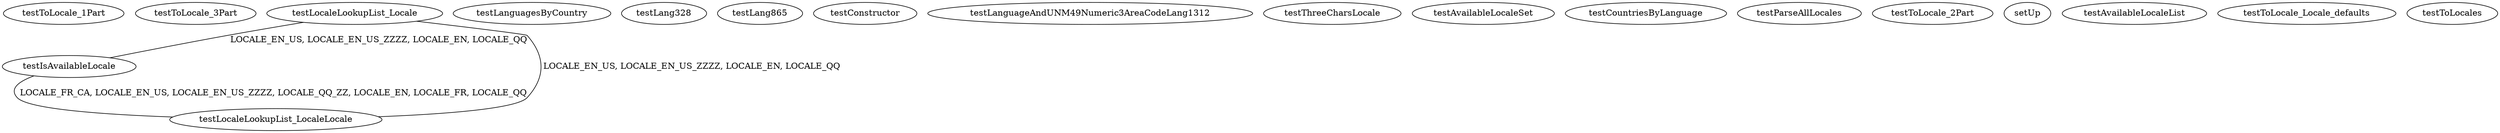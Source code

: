digraph G {
testToLocale_1Part;
testToLocale_3Part;
testLocaleLookupList_Locale;
testLanguagesByCountry;
testLang328;
testLang865;
testConstructor;
testLanguageAndUNM49Numeric3AreaCodeLang1312;
testThreeCharsLocale;
testIsAvailableLocale;
testLocaleLookupList_LocaleLocale;
testAvailableLocaleSet;
testCountriesByLanguage;
testParseAllLocales;
testToLocale_2Part;
setUp;
testAvailableLocaleList;
testToLocale_Locale_defaults;
testToLocales;
testLocaleLookupList_Locale -> testLocaleLookupList_LocaleLocale [label=" LOCALE_EN_US, LOCALE_EN_US_ZZZZ, LOCALE_EN, LOCALE_QQ", dir=none];
testLocaleLookupList_Locale -> testIsAvailableLocale [label=" LOCALE_EN_US, LOCALE_EN_US_ZZZZ, LOCALE_EN, LOCALE_QQ", dir=none];
testIsAvailableLocale -> testLocaleLookupList_LocaleLocale [label=" LOCALE_FR_CA, LOCALE_EN_US, LOCALE_EN_US_ZZZZ, LOCALE_QQ_ZZ, LOCALE_EN, LOCALE_FR, LOCALE_QQ", dir=none];
}
